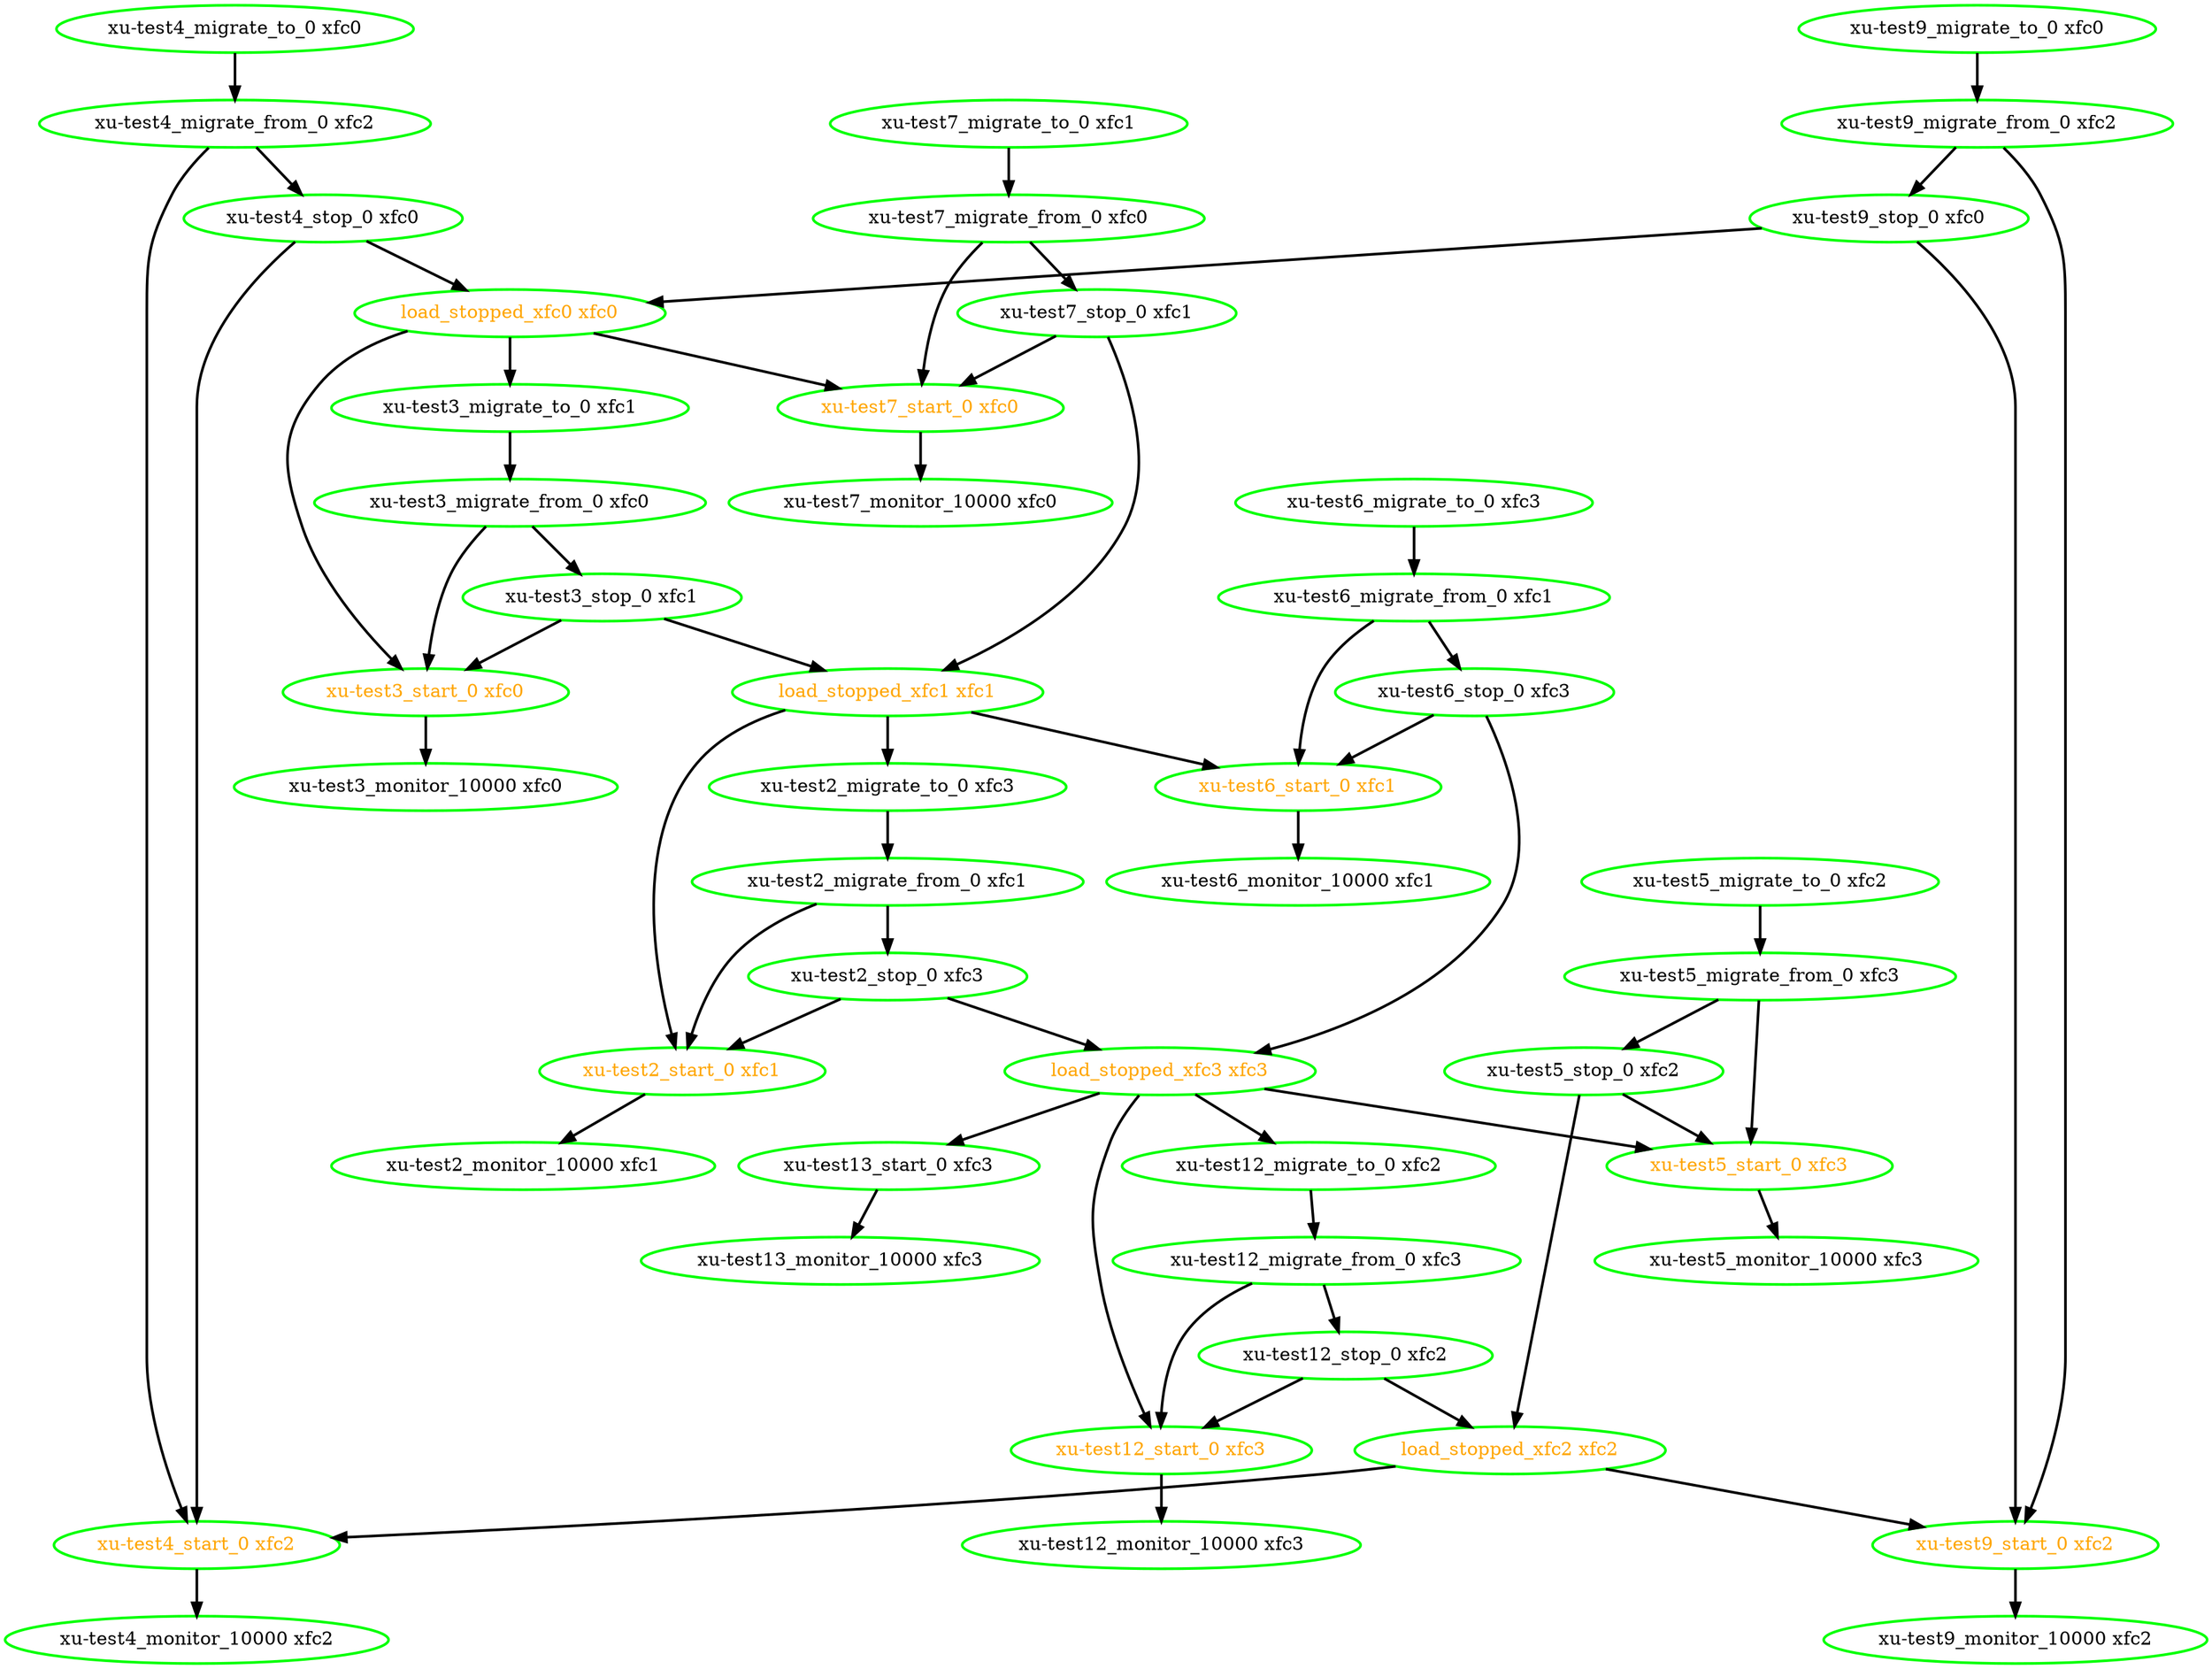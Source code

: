  digraph "g" {
"load_stopped_xfc0 xfc0" -> "xu-test3_migrate_to_0 xfc1" [ style = bold]
"load_stopped_xfc0 xfc0" -> "xu-test3_start_0 xfc0" [ style = bold]
"load_stopped_xfc0 xfc0" -> "xu-test7_start_0 xfc0" [ style = bold]
"load_stopped_xfc0 xfc0" [ style=bold color="green" fontcolor="orange"]
"load_stopped_xfc1 xfc1" -> "xu-test2_migrate_to_0 xfc3" [ style = bold]
"load_stopped_xfc1 xfc1" -> "xu-test2_start_0 xfc1" [ style = bold]
"load_stopped_xfc1 xfc1" -> "xu-test6_start_0 xfc1" [ style = bold]
"load_stopped_xfc1 xfc1" [ style=bold color="green" fontcolor="orange"]
"load_stopped_xfc2 xfc2" -> "xu-test4_start_0 xfc2" [ style = bold]
"load_stopped_xfc2 xfc2" -> "xu-test9_start_0 xfc2" [ style = bold]
"load_stopped_xfc2 xfc2" [ style=bold color="green" fontcolor="orange"]
"load_stopped_xfc3 xfc3" -> "xu-test12_migrate_to_0 xfc2" [ style = bold]
"load_stopped_xfc3 xfc3" -> "xu-test12_start_0 xfc3" [ style = bold]
"load_stopped_xfc3 xfc3" -> "xu-test13_start_0 xfc3" [ style = bold]
"load_stopped_xfc3 xfc3" -> "xu-test5_start_0 xfc3" [ style = bold]
"load_stopped_xfc3 xfc3" [ style=bold color="green" fontcolor="orange"]
"xu-test12_migrate_from_0 xfc3" -> "xu-test12_start_0 xfc3" [ style = bold]
"xu-test12_migrate_from_0 xfc3" -> "xu-test12_stop_0 xfc2" [ style = bold]
"xu-test12_migrate_from_0 xfc3" [ style=bold color="green" fontcolor="black"]
"xu-test12_migrate_to_0 xfc2" -> "xu-test12_migrate_from_0 xfc3" [ style = bold]
"xu-test12_migrate_to_0 xfc2" [ style=bold color="green" fontcolor="black"]
"xu-test12_monitor_10000 xfc3" [ style=bold color="green" fontcolor="black"]
"xu-test12_start_0 xfc3" -> "xu-test12_monitor_10000 xfc3" [ style = bold]
"xu-test12_start_0 xfc3" [ style=bold color="green" fontcolor="orange"]
"xu-test12_stop_0 xfc2" -> "load_stopped_xfc2 xfc2" [ style = bold]
"xu-test12_stop_0 xfc2" -> "xu-test12_start_0 xfc3" [ style = bold]
"xu-test12_stop_0 xfc2" [ style=bold color="green" fontcolor="black"]
"xu-test13_monitor_10000 xfc3" [ style=bold color="green" fontcolor="black"]
"xu-test13_start_0 xfc3" -> "xu-test13_monitor_10000 xfc3" [ style = bold]
"xu-test13_start_0 xfc3" [ style=bold color="green" fontcolor="black"]
"xu-test2_migrate_from_0 xfc1" -> "xu-test2_start_0 xfc1" [ style = bold]
"xu-test2_migrate_from_0 xfc1" -> "xu-test2_stop_0 xfc3" [ style = bold]
"xu-test2_migrate_from_0 xfc1" [ style=bold color="green" fontcolor="black"]
"xu-test2_migrate_to_0 xfc3" -> "xu-test2_migrate_from_0 xfc1" [ style = bold]
"xu-test2_migrate_to_0 xfc3" [ style=bold color="green" fontcolor="black"]
"xu-test2_monitor_10000 xfc1" [ style=bold color="green" fontcolor="black"]
"xu-test2_start_0 xfc1" -> "xu-test2_monitor_10000 xfc1" [ style = bold]
"xu-test2_start_0 xfc1" [ style=bold color="green" fontcolor="orange"]
"xu-test2_stop_0 xfc3" -> "load_stopped_xfc3 xfc3" [ style = bold]
"xu-test2_stop_0 xfc3" -> "xu-test2_start_0 xfc1" [ style = bold]
"xu-test2_stop_0 xfc3" [ style=bold color="green" fontcolor="black"]
"xu-test3_migrate_from_0 xfc0" -> "xu-test3_start_0 xfc0" [ style = bold]
"xu-test3_migrate_from_0 xfc0" -> "xu-test3_stop_0 xfc1" [ style = bold]
"xu-test3_migrate_from_0 xfc0" [ style=bold color="green" fontcolor="black"]
"xu-test3_migrate_to_0 xfc1" -> "xu-test3_migrate_from_0 xfc0" [ style = bold]
"xu-test3_migrate_to_0 xfc1" [ style=bold color="green" fontcolor="black"]
"xu-test3_monitor_10000 xfc0" [ style=bold color="green" fontcolor="black"]
"xu-test3_start_0 xfc0" -> "xu-test3_monitor_10000 xfc0" [ style = bold]
"xu-test3_start_0 xfc0" [ style=bold color="green" fontcolor="orange"]
"xu-test3_stop_0 xfc1" -> "load_stopped_xfc1 xfc1" [ style = bold]
"xu-test3_stop_0 xfc1" -> "xu-test3_start_0 xfc0" [ style = bold]
"xu-test3_stop_0 xfc1" [ style=bold color="green" fontcolor="black"]
"xu-test4_migrate_from_0 xfc2" -> "xu-test4_start_0 xfc2" [ style = bold]
"xu-test4_migrate_from_0 xfc2" -> "xu-test4_stop_0 xfc0" [ style = bold]
"xu-test4_migrate_from_0 xfc2" [ style=bold color="green" fontcolor="black"]
"xu-test4_migrate_to_0 xfc0" -> "xu-test4_migrate_from_0 xfc2" [ style = bold]
"xu-test4_migrate_to_0 xfc0" [ style=bold color="green" fontcolor="black"]
"xu-test4_monitor_10000 xfc2" [ style=bold color="green" fontcolor="black"]
"xu-test4_start_0 xfc2" -> "xu-test4_monitor_10000 xfc2" [ style = bold]
"xu-test4_start_0 xfc2" [ style=bold color="green" fontcolor="orange"]
"xu-test4_stop_0 xfc0" -> "load_stopped_xfc0 xfc0" [ style = bold]
"xu-test4_stop_0 xfc0" -> "xu-test4_start_0 xfc2" [ style = bold]
"xu-test4_stop_0 xfc0" [ style=bold color="green" fontcolor="black"]
"xu-test5_migrate_from_0 xfc3" -> "xu-test5_start_0 xfc3" [ style = bold]
"xu-test5_migrate_from_0 xfc3" -> "xu-test5_stop_0 xfc2" [ style = bold]
"xu-test5_migrate_from_0 xfc3" [ style=bold color="green" fontcolor="black"]
"xu-test5_migrate_to_0 xfc2" -> "xu-test5_migrate_from_0 xfc3" [ style = bold]
"xu-test5_migrate_to_0 xfc2" [ style=bold color="green" fontcolor="black"]
"xu-test5_monitor_10000 xfc3" [ style=bold color="green" fontcolor="black"]
"xu-test5_start_0 xfc3" -> "xu-test5_monitor_10000 xfc3" [ style = bold]
"xu-test5_start_0 xfc3" [ style=bold color="green" fontcolor="orange"]
"xu-test5_stop_0 xfc2" -> "load_stopped_xfc2 xfc2" [ style = bold]
"xu-test5_stop_0 xfc2" -> "xu-test5_start_0 xfc3" [ style = bold]
"xu-test5_stop_0 xfc2" [ style=bold color="green" fontcolor="black"]
"xu-test6_migrate_from_0 xfc1" -> "xu-test6_start_0 xfc1" [ style = bold]
"xu-test6_migrate_from_0 xfc1" -> "xu-test6_stop_0 xfc3" [ style = bold]
"xu-test6_migrate_from_0 xfc1" [ style=bold color="green" fontcolor="black"]
"xu-test6_migrate_to_0 xfc3" -> "xu-test6_migrate_from_0 xfc1" [ style = bold]
"xu-test6_migrate_to_0 xfc3" [ style=bold color="green" fontcolor="black"]
"xu-test6_monitor_10000 xfc1" [ style=bold color="green" fontcolor="black"]
"xu-test6_start_0 xfc1" -> "xu-test6_monitor_10000 xfc1" [ style = bold]
"xu-test6_start_0 xfc1" [ style=bold color="green" fontcolor="orange"]
"xu-test6_stop_0 xfc3" -> "load_stopped_xfc3 xfc3" [ style = bold]
"xu-test6_stop_0 xfc3" -> "xu-test6_start_0 xfc1" [ style = bold]
"xu-test6_stop_0 xfc3" [ style=bold color="green" fontcolor="black"]
"xu-test7_migrate_from_0 xfc0" -> "xu-test7_start_0 xfc0" [ style = bold]
"xu-test7_migrate_from_0 xfc0" -> "xu-test7_stop_0 xfc1" [ style = bold]
"xu-test7_migrate_from_0 xfc0" [ style=bold color="green" fontcolor="black"]
"xu-test7_migrate_to_0 xfc1" -> "xu-test7_migrate_from_0 xfc0" [ style = bold]
"xu-test7_migrate_to_0 xfc1" [ style=bold color="green" fontcolor="black"]
"xu-test7_monitor_10000 xfc0" [ style=bold color="green" fontcolor="black"]
"xu-test7_start_0 xfc0" -> "xu-test7_monitor_10000 xfc0" [ style = bold]
"xu-test7_start_0 xfc0" [ style=bold color="green" fontcolor="orange"]
"xu-test7_stop_0 xfc1" -> "load_stopped_xfc1 xfc1" [ style = bold]
"xu-test7_stop_0 xfc1" -> "xu-test7_start_0 xfc0" [ style = bold]
"xu-test7_stop_0 xfc1" [ style=bold color="green" fontcolor="black"]
"xu-test9_migrate_from_0 xfc2" -> "xu-test9_start_0 xfc2" [ style = bold]
"xu-test9_migrate_from_0 xfc2" -> "xu-test9_stop_0 xfc0" [ style = bold]
"xu-test9_migrate_from_0 xfc2" [ style=bold color="green" fontcolor="black"]
"xu-test9_migrate_to_0 xfc0" -> "xu-test9_migrate_from_0 xfc2" [ style = bold]
"xu-test9_migrate_to_0 xfc0" [ style=bold color="green" fontcolor="black"]
"xu-test9_monitor_10000 xfc2" [ style=bold color="green" fontcolor="black"]
"xu-test9_start_0 xfc2" -> "xu-test9_monitor_10000 xfc2" [ style = bold]
"xu-test9_start_0 xfc2" [ style=bold color="green" fontcolor="orange"]
"xu-test9_stop_0 xfc0" -> "load_stopped_xfc0 xfc0" [ style = bold]
"xu-test9_stop_0 xfc0" -> "xu-test9_start_0 xfc2" [ style = bold]
"xu-test9_stop_0 xfc0" [ style=bold color="green" fontcolor="black"]
}
